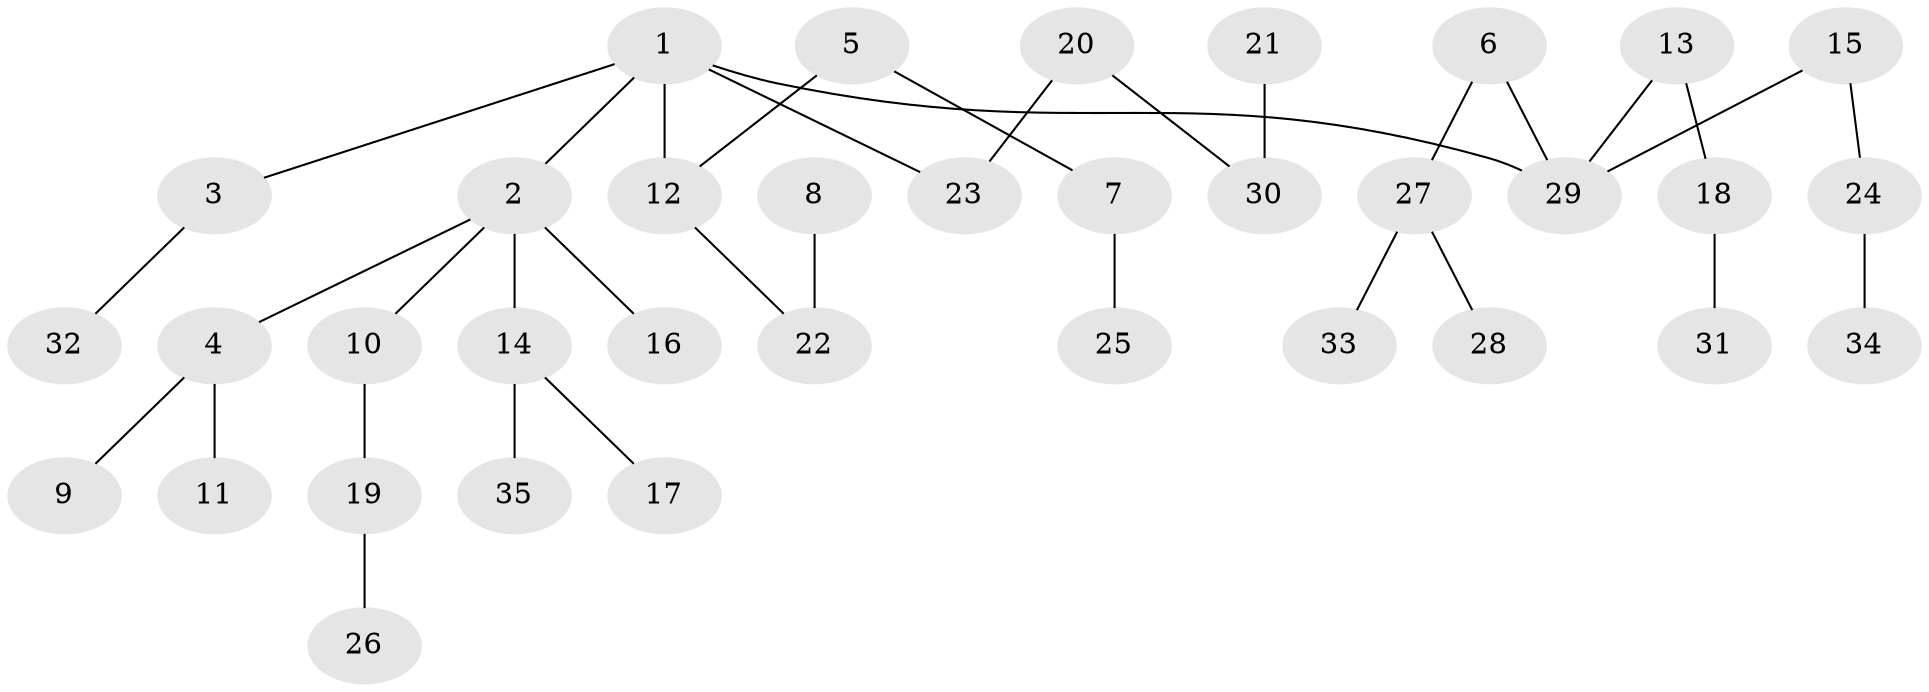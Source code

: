 // original degree distribution, {3: 0.18, 5: 0.06, 4: 0.04, 1: 0.48, 2: 0.24}
// Generated by graph-tools (version 1.1) at 2025/37/03/04/25 23:37:19]
// undirected, 35 vertices, 34 edges
graph export_dot {
  node [color=gray90,style=filled];
  1;
  2;
  3;
  4;
  5;
  6;
  7;
  8;
  9;
  10;
  11;
  12;
  13;
  14;
  15;
  16;
  17;
  18;
  19;
  20;
  21;
  22;
  23;
  24;
  25;
  26;
  27;
  28;
  29;
  30;
  31;
  32;
  33;
  34;
  35;
  1 -- 2 [weight=1.0];
  1 -- 3 [weight=1.0];
  1 -- 12 [weight=1.0];
  1 -- 23 [weight=1.0];
  1 -- 29 [weight=1.0];
  2 -- 4 [weight=1.0];
  2 -- 10 [weight=1.0];
  2 -- 14 [weight=1.0];
  2 -- 16 [weight=1.0];
  3 -- 32 [weight=1.0];
  4 -- 9 [weight=1.0];
  4 -- 11 [weight=1.0];
  5 -- 7 [weight=1.0];
  5 -- 12 [weight=1.0];
  6 -- 27 [weight=1.0];
  6 -- 29 [weight=1.0];
  7 -- 25 [weight=1.0];
  8 -- 22 [weight=1.0];
  10 -- 19 [weight=1.0];
  12 -- 22 [weight=1.0];
  13 -- 18 [weight=1.0];
  13 -- 29 [weight=1.0];
  14 -- 17 [weight=1.0];
  14 -- 35 [weight=1.0];
  15 -- 24 [weight=1.0];
  15 -- 29 [weight=1.0];
  18 -- 31 [weight=1.0];
  19 -- 26 [weight=1.0];
  20 -- 23 [weight=1.0];
  20 -- 30 [weight=1.0];
  21 -- 30 [weight=1.0];
  24 -- 34 [weight=1.0];
  27 -- 28 [weight=1.0];
  27 -- 33 [weight=1.0];
}

